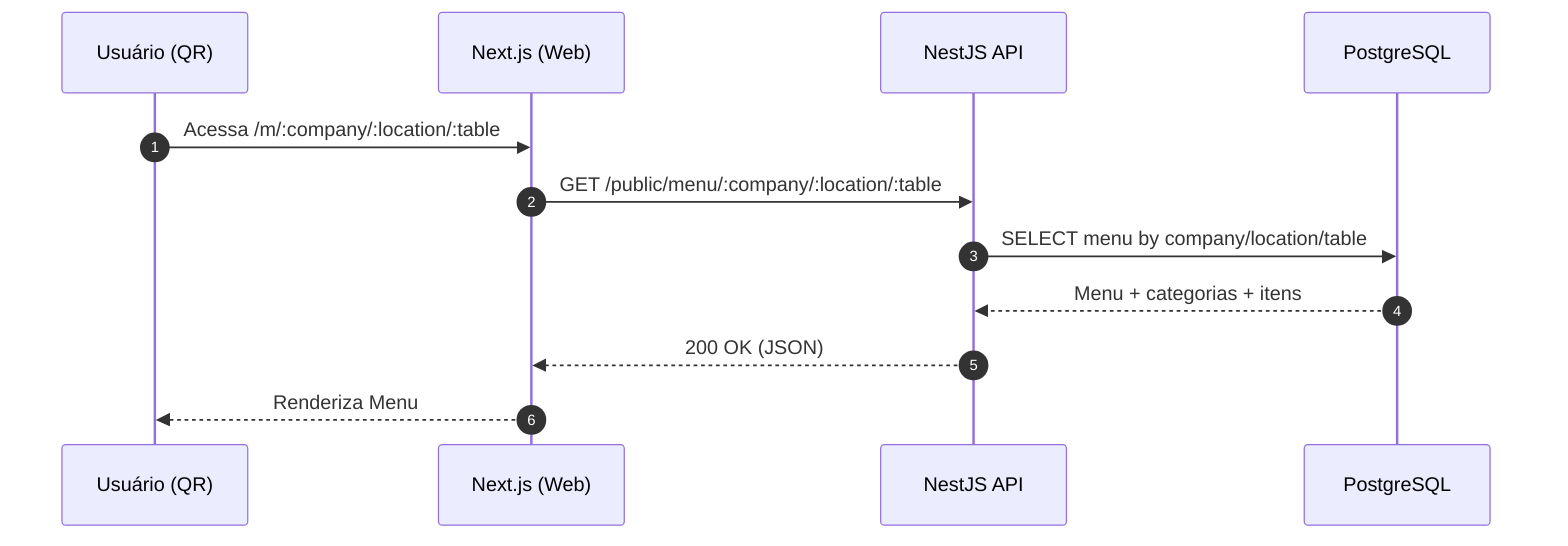 sequenceDiagram
    autonumber
    participant U as Usuário (QR)
    participant F as Next.js (Web)
    participant B as NestJS API
    participant DB as PostgreSQL

    U->>F: Acessa /m/:company/:location/:table
    F->>B: GET /public/menu/:company/:location/:table
    B->>DB: SELECT menu by company/location/table
    DB-->>B: Menu + categorias + itens
    B-->>F: 200 OK (JSON)
    F-->>U: Renderiza Menu